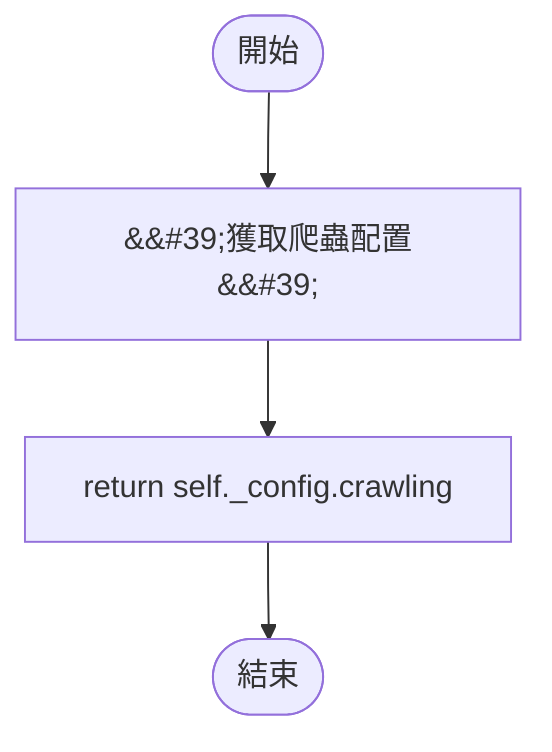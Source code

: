 flowchart TB
    n1([開始])
    n2([結束])
    n3[&amp;&#35;39;獲取爬蟲配置&amp;&#35;39;]
    n4[return self._config.crawling]
    n1 --> n3
    n3 --> n4
    n4 --> n2